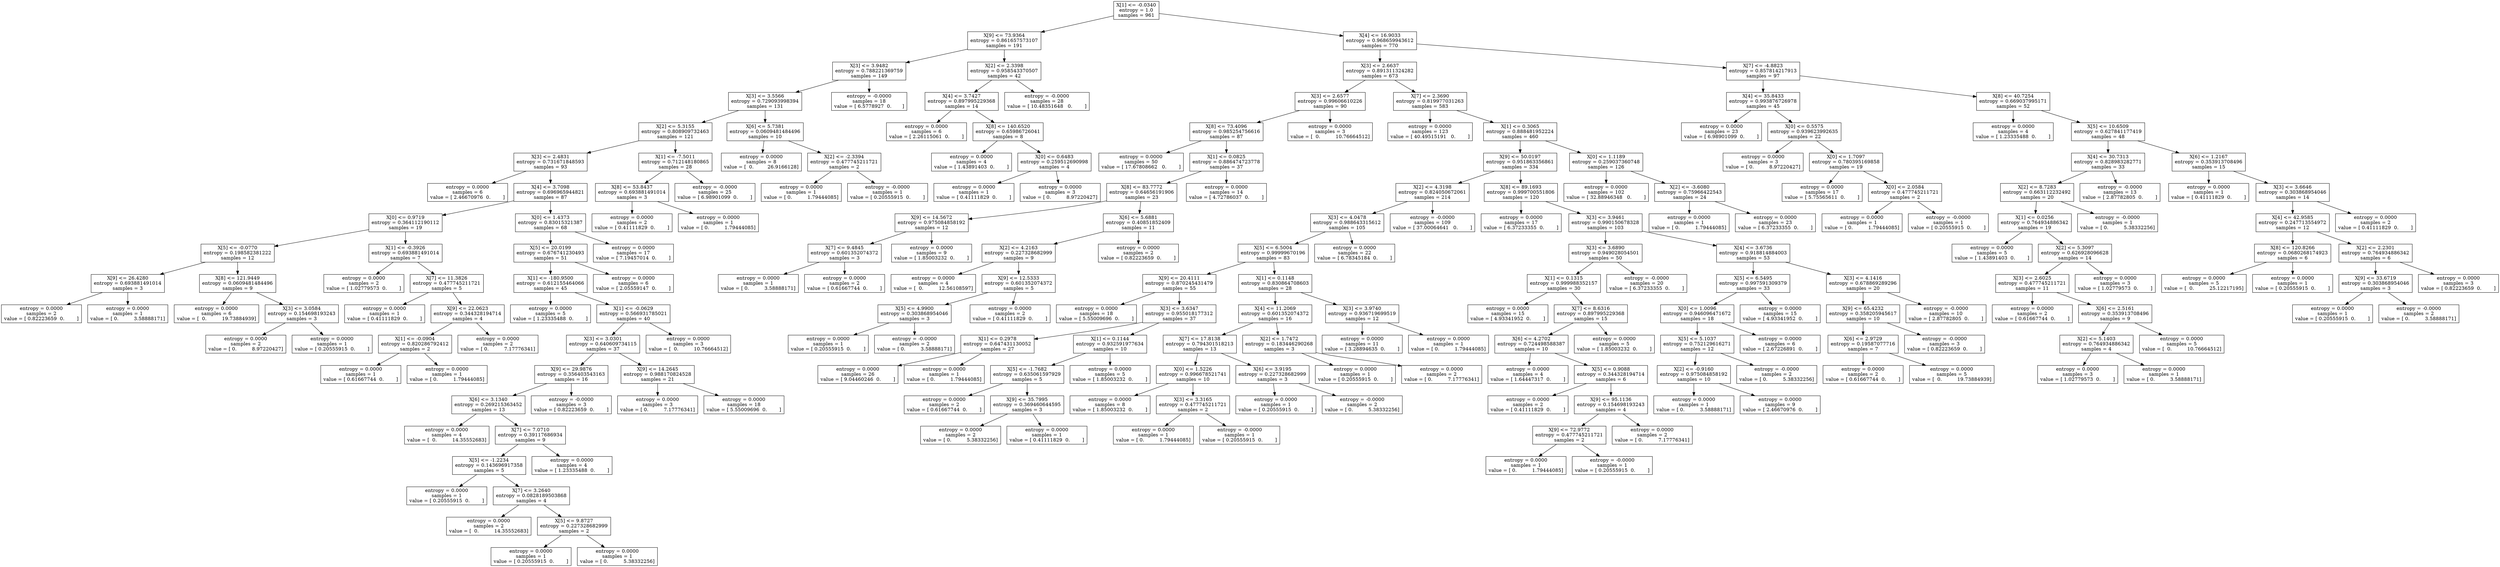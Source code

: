 digraph Tree {
0 [label="X[1] <= -0.0340\nentropy = 1.0\nsamples = 961", shape="box"] ;
1 [label="X[9] <= 73.9364\nentropy = 0.861657573107\nsamples = 191", shape="box"] ;
0 -> 1 ;
2 [label="X[3] <= 3.9482\nentropy = 0.788221369759\nsamples = 149", shape="box"] ;
1 -> 2 ;
3 [label="X[3] <= 3.5566\nentropy = 0.729093998394\nsamples = 131", shape="box"] ;
2 -> 3 ;
4 [label="X[2] <= 5.3155\nentropy = 0.808909732463\nsamples = 121", shape="box"] ;
3 -> 4 ;
5 [label="X[3] <= 2.4831\nentropy = 0.731671848593\nsamples = 93", shape="box"] ;
4 -> 5 ;
6 [label="entropy = 0.0000\nsamples = 6\nvalue = [ 2.46670976  0.        ]", shape="box"] ;
5 -> 6 ;
7 [label="X[4] <= 3.7098\nentropy = 0.696965944821\nsamples = 87", shape="box"] ;
5 -> 7 ;
8 [label="X[0] <= 0.9719\nentropy = 0.364112190112\nsamples = 19", shape="box"] ;
7 -> 8 ;
9 [label="X[5] <= -0.0770\nentropy = 0.198582381222\nsamples = 12", shape="box"] ;
8 -> 9 ;
10 [label="X[9] <= 26.4280\nentropy = 0.693881491014\nsamples = 3", shape="box"] ;
9 -> 10 ;
11 [label="entropy = 0.0000\nsamples = 2\nvalue = [ 0.82223659  0.        ]", shape="box"] ;
10 -> 11 ;
12 [label="entropy = 0.0000\nsamples = 1\nvalue = [ 0.          3.58888171]", shape="box"] ;
10 -> 12 ;
13 [label="X[8] <= 121.9449\nentropy = 0.0609481484496\nsamples = 9", shape="box"] ;
9 -> 13 ;
14 [label="entropy = 0.0000\nsamples = 6\nvalue = [  0.          19.73884939]", shape="box"] ;
13 -> 14 ;
15 [label="X[3] <= 3.0584\nentropy = 0.154698193243\nsamples = 3", shape="box"] ;
13 -> 15 ;
16 [label="entropy = 0.0000\nsamples = 2\nvalue = [ 0.          8.97220427]", shape="box"] ;
15 -> 16 ;
17 [label="entropy = 0.0000\nsamples = 1\nvalue = [ 0.20555915  0.        ]", shape="box"] ;
15 -> 17 ;
18 [label="X[1] <= -0.3926\nentropy = 0.693881491014\nsamples = 7", shape="box"] ;
8 -> 18 ;
19 [label="entropy = 0.0000\nsamples = 2\nvalue = [ 1.02779573  0.        ]", shape="box"] ;
18 -> 19 ;
20 [label="X[7] <= 11.3826\nentropy = 0.477745211721\nsamples = 5", shape="box"] ;
18 -> 20 ;
21 [label="entropy = 0.0000\nsamples = 1\nvalue = [ 0.41111829  0.        ]", shape="box"] ;
20 -> 21 ;
22 [label="X[9] <= 22.0623\nentropy = 0.344328194714\nsamples = 4", shape="box"] ;
20 -> 22 ;
23 [label="X[1] <= -0.0904\nentropy = 0.820286792412\nsamples = 2", shape="box"] ;
22 -> 23 ;
24 [label="entropy = 0.0000\nsamples = 1\nvalue = [ 0.61667744  0.        ]", shape="box"] ;
23 -> 24 ;
25 [label="entropy = 0.0000\nsamples = 1\nvalue = [ 0.          1.79444085]", shape="box"] ;
23 -> 25 ;
26 [label="entropy = 0.0000\nsamples = 2\nvalue = [ 0.          7.17776341]", shape="box"] ;
22 -> 26 ;
27 [label="X[0] <= 1.4373\nentropy = 0.83015321387\nsamples = 68", shape="box"] ;
7 -> 27 ;
28 [label="X[5] <= 20.0199\nentropy = 0.676741230493\nsamples = 51", shape="box"] ;
27 -> 28 ;
29 [label="X[1] <= -180.9500\nentropy = 0.612155464066\nsamples = 45", shape="box"] ;
28 -> 29 ;
30 [label="entropy = 0.0000\nsamples = 5\nvalue = [ 1.23335488  0.        ]", shape="box"] ;
29 -> 30 ;
31 [label="X[1] <= -0.0629\nentropy = 0.566931785021\nsamples = 40", shape="box"] ;
29 -> 31 ;
32 [label="X[3] <= 3.0301\nentropy = 0.640609734115\nsamples = 37", shape="box"] ;
31 -> 32 ;
33 [label="X[9] <= 29.9876\nentropy = 0.356403543163\nsamples = 16", shape="box"] ;
32 -> 33 ;
34 [label="X[6] <= 3.1340\nentropy = 0.269215363452\nsamples = 13", shape="box"] ;
33 -> 34 ;
35 [label="entropy = 0.0000\nsamples = 4\nvalue = [  0.          14.35552683]", shape="box"] ;
34 -> 35 ;
36 [label="X[7] <= 7.0710\nentropy = 0.39117686934\nsamples = 9", shape="box"] ;
34 -> 36 ;
37 [label="X[5] <= -1.2234\nentropy = 0.143696917358\nsamples = 5", shape="box"] ;
36 -> 37 ;
38 [label="entropy = 0.0000\nsamples = 1\nvalue = [ 0.20555915  0.        ]", shape="box"] ;
37 -> 38 ;
39 [label="X[7] <= 3.2640\nentropy = 0.0828189503868\nsamples = 4", shape="box"] ;
37 -> 39 ;
40 [label="entropy = 0.0000\nsamples = 2\nvalue = [  0.          14.35552683]", shape="box"] ;
39 -> 40 ;
41 [label="X[5] <= 9.8727\nentropy = 0.227328682999\nsamples = 2", shape="box"] ;
39 -> 41 ;
42 [label="entropy = 0.0000\nsamples = 1\nvalue = [ 0.20555915  0.        ]", shape="box"] ;
41 -> 42 ;
43 [label="entropy = 0.0000\nsamples = 1\nvalue = [ 0.          5.38332256]", shape="box"] ;
41 -> 43 ;
44 [label="entropy = 0.0000\nsamples = 4\nvalue = [ 1.23335488  0.        ]", shape="box"] ;
36 -> 44 ;
45 [label="entropy = -0.0000\nsamples = 3\nvalue = [ 0.82223659  0.        ]", shape="box"] ;
33 -> 45 ;
46 [label="X[9] <= 14.2645\nentropy = 0.988170824528\nsamples = 21", shape="box"] ;
32 -> 46 ;
47 [label="entropy = 0.0000\nsamples = 3\nvalue = [ 0.          7.17776341]", shape="box"] ;
46 -> 47 ;
48 [label="entropy = 0.0000\nsamples = 18\nvalue = [ 5.55009696  0.        ]", shape="box"] ;
46 -> 48 ;
49 [label="entropy = 0.0000\nsamples = 3\nvalue = [  0.          10.76664512]", shape="box"] ;
31 -> 49 ;
50 [label="entropy = 0.0000\nsamples = 6\nvalue = [ 2.05559147  0.        ]", shape="box"] ;
28 -> 50 ;
51 [label="entropy = 0.0000\nsamples = 17\nvalue = [ 7.19457014  0.        ]", shape="box"] ;
27 -> 51 ;
52 [label="X[1] <= -7.5011\nentropy = 0.712148180865\nsamples = 28", shape="box"] ;
4 -> 52 ;
53 [label="X[8] <= 53.8437\nentropy = 0.693881491014\nsamples = 3", shape="box"] ;
52 -> 53 ;
54 [label="entropy = 0.0000\nsamples = 2\nvalue = [ 0.41111829  0.        ]", shape="box"] ;
53 -> 54 ;
55 [label="entropy = 0.0000\nsamples = 1\nvalue = [ 0.          1.79444085]", shape="box"] ;
53 -> 55 ;
56 [label="entropy = -0.0000\nsamples = 25\nvalue = [ 6.98901099  0.        ]", shape="box"] ;
52 -> 56 ;
57 [label="X[6] <= 5.7381\nentropy = 0.0609481484496\nsamples = 10", shape="box"] ;
3 -> 57 ;
58 [label="entropy = 0.0000\nsamples = 8\nvalue = [  0.         26.9166128]", shape="box"] ;
57 -> 58 ;
59 [label="X[2] <= -2.3394\nentropy = 0.477745211721\nsamples = 2", shape="box"] ;
57 -> 59 ;
60 [label="entropy = 0.0000\nsamples = 1\nvalue = [ 0.          1.79444085]", shape="box"] ;
59 -> 60 ;
61 [label="entropy = -0.0000\nsamples = 1\nvalue = [ 0.20555915  0.        ]", shape="box"] ;
59 -> 61 ;
62 [label="entropy = -0.0000\nsamples = 18\nvalue = [ 6.5778927  0.       ]", shape="box"] ;
2 -> 62 ;
63 [label="X[2] <= 2.3398\nentropy = 0.958543370507\nsamples = 42", shape="box"] ;
1 -> 63 ;
64 [label="X[4] <= 3.7427\nentropy = 0.897995229368\nsamples = 14", shape="box"] ;
63 -> 64 ;
65 [label="entropy = 0.0000\nsamples = 6\nvalue = [ 2.26115061  0.        ]", shape="box"] ;
64 -> 65 ;
66 [label="X[8] <= 140.6520\nentropy = 0.65986726041\nsamples = 8", shape="box"] ;
64 -> 66 ;
67 [label="entropy = 0.0000\nsamples = 4\nvalue = [ 1.43891403  0.        ]", shape="box"] ;
66 -> 67 ;
68 [label="X[0] <= 0.6483\nentropy = 0.259512690998\nsamples = 4", shape="box"] ;
66 -> 68 ;
69 [label="entropy = 0.0000\nsamples = 1\nvalue = [ 0.41111829  0.        ]", shape="box"] ;
68 -> 69 ;
70 [label="entropy = 0.0000\nsamples = 3\nvalue = [ 0.          8.97220427]", shape="box"] ;
68 -> 70 ;
71 [label="entropy = -0.0000\nsamples = 28\nvalue = [ 10.48351648   0.        ]", shape="box"] ;
63 -> 71 ;
72 [label="X[4] <= 16.9033\nentropy = 0.968659943612\nsamples = 770", shape="box"] ;
0 -> 72 ;
73 [label="X[3] <= 2.6637\nentropy = 0.891311324282\nsamples = 673", shape="box"] ;
72 -> 73 ;
74 [label="X[3] <= 2.6577\nentropy = 0.99606610226\nsamples = 90", shape="box"] ;
73 -> 74 ;
75 [label="X[8] <= 73.4096\nentropy = 0.985254756616\nsamples = 87", shape="box"] ;
74 -> 75 ;
76 [label="entropy = 0.0000\nsamples = 50\nvalue = [ 17.67808662   0.        ]", shape="box"] ;
75 -> 76 ;
77 [label="X[1] <= 0.0825\nentropy = 0.886474723778\nsamples = 37", shape="box"] ;
75 -> 77 ;
78 [label="X[8] <= 83.7772\nentropy = 0.64656191906\nsamples = 23", shape="box"] ;
77 -> 78 ;
79 [label="X[9] <= 14.5672\nentropy = 0.975084858192\nsamples = 12", shape="box"] ;
78 -> 79 ;
80 [label="X[7] <= 9.4845\nentropy = 0.601352074372\nsamples = 3", shape="box"] ;
79 -> 80 ;
81 [label="entropy = 0.0000\nsamples = 1\nvalue = [ 0.          3.58888171]", shape="box"] ;
80 -> 81 ;
82 [label="entropy = 0.0000\nsamples = 2\nvalue = [ 0.61667744  0.        ]", shape="box"] ;
80 -> 82 ;
83 [label="entropy = 0.0000\nsamples = 9\nvalue = [ 1.85003232  0.        ]", shape="box"] ;
79 -> 83 ;
84 [label="X[6] <= 5.6881\nentropy = 0.40851852409\nsamples = 11", shape="box"] ;
78 -> 84 ;
85 [label="X[2] <= 4.2163\nentropy = 0.227328682999\nsamples = 9", shape="box"] ;
84 -> 85 ;
86 [label="entropy = 0.0000\nsamples = 4\nvalue = [  0.          12.56108597]", shape="box"] ;
85 -> 86 ;
87 [label="X[9] <= 12.5333\nentropy = 0.601352074372\nsamples = 5", shape="box"] ;
85 -> 87 ;
88 [label="X[5] <= 4.9900\nentropy = 0.303868954046\nsamples = 3", shape="box"] ;
87 -> 88 ;
89 [label="entropy = 0.0000\nsamples = 1\nvalue = [ 0.20555915  0.        ]", shape="box"] ;
88 -> 89 ;
90 [label="entropy = -0.0000\nsamples = 2\nvalue = [ 0.          3.58888171]", shape="box"] ;
88 -> 90 ;
91 [label="entropy = 0.0000\nsamples = 2\nvalue = [ 0.41111829  0.        ]", shape="box"] ;
87 -> 91 ;
92 [label="entropy = 0.0000\nsamples = 2\nvalue = [ 0.82223659  0.        ]", shape="box"] ;
84 -> 92 ;
93 [label="entropy = 0.0000\nsamples = 14\nvalue = [ 4.72786037  0.        ]", shape="box"] ;
77 -> 93 ;
94 [label="entropy = 0.0000\nsamples = 3\nvalue = [  0.          10.76664512]", shape="box"] ;
74 -> 94 ;
95 [label="X[7] <= 2.3690\nentropy = 0.819977031263\nsamples = 583", shape="box"] ;
73 -> 95 ;
96 [label="entropy = 0.0000\nsamples = 123\nvalue = [ 40.49515191   0.        ]", shape="box"] ;
95 -> 96 ;
97 [label="X[1] <= 0.3065\nentropy = 0.888481952224\nsamples = 460", shape="box"] ;
95 -> 97 ;
98 [label="X[9] <= 50.0197\nentropy = 0.951863356861\nsamples = 334", shape="box"] ;
97 -> 98 ;
99 [label="X[2] <= 4.3198\nentropy = 0.824050672061\nsamples = 214", shape="box"] ;
98 -> 99 ;
100 [label="X[3] <= 4.0478\nentropy = 0.988643315612\nsamples = 105", shape="box"] ;
99 -> 100 ;
101 [label="X[5] <= 6.5004\nentropy = 0.99999670196\nsamples = 83", shape="box"] ;
100 -> 101 ;
102 [label="X[9] <= 20.4111\nentropy = 0.870245431479\nsamples = 55", shape="box"] ;
101 -> 102 ;
103 [label="entropy = 0.0000\nsamples = 18\nvalue = [ 5.55009696  0.        ]", shape="box"] ;
102 -> 103 ;
104 [label="X[3] <= 3.6347\nentropy = 0.955018177312\nsamples = 37", shape="box"] ;
102 -> 104 ;
105 [label="X[1] <= 0.2978\nentropy = 0.647431130052\nsamples = 27", shape="box"] ;
104 -> 105 ;
106 [label="entropy = 0.0000\nsamples = 26\nvalue = [ 9.04460246  0.        ]", shape="box"] ;
105 -> 106 ;
107 [label="entropy = 0.0000\nsamples = 1\nvalue = [ 0.          1.79444085]", shape="box"] ;
105 -> 107 ;
108 [label="X[1] <= 0.1144\nentropy = 0.932591977634\nsamples = 10", shape="box"] ;
104 -> 108 ;
109 [label="X[5] <= -1.7682\nentropy = 0.635061597929\nsamples = 5", shape="box"] ;
108 -> 109 ;
110 [label="entropy = 0.0000\nsamples = 2\nvalue = [ 0.61667744  0.        ]", shape="box"] ;
109 -> 110 ;
111 [label="X[9] <= 35.7995\nentropy = 0.369460644595\nsamples = 3", shape="box"] ;
109 -> 111 ;
112 [label="entropy = 0.0000\nsamples = 2\nvalue = [ 0.          5.38332256]", shape="box"] ;
111 -> 112 ;
113 [label="entropy = 0.0000\nsamples = 1\nvalue = [ 0.41111829  0.        ]", shape="box"] ;
111 -> 113 ;
114 [label="entropy = 0.0000\nsamples = 5\nvalue = [ 1.85003232  0.        ]", shape="box"] ;
108 -> 114 ;
115 [label="X[1] <= 0.1148\nentropy = 0.830864708603\nsamples = 28", shape="box"] ;
101 -> 115 ;
116 [label="X[4] <= 11.2069\nentropy = 0.601352074372\nsamples = 16", shape="box"] ;
115 -> 116 ;
117 [label="X[7] <= 17.8138\nentropy = 0.794301518213\nsamples = 13", shape="box"] ;
116 -> 117 ;
118 [label="X[0] <= 1.5226\nentropy = 0.996678521741\nsamples = 10", shape="box"] ;
117 -> 118 ;
119 [label="entropy = 0.0000\nsamples = 8\nvalue = [ 1.85003232  0.        ]", shape="box"] ;
118 -> 119 ;
120 [label="X[3] <= 3.3165\nentropy = 0.477745211721\nsamples = 2", shape="box"] ;
118 -> 120 ;
121 [label="entropy = 0.0000\nsamples = 1\nvalue = [ 0.          1.79444085]", shape="box"] ;
120 -> 121 ;
122 [label="entropy = -0.0000\nsamples = 1\nvalue = [ 0.20555915  0.        ]", shape="box"] ;
120 -> 122 ;
123 [label="X[6] <= 3.9195\nentropy = 0.227328682999\nsamples = 3", shape="box"] ;
117 -> 123 ;
124 [label="entropy = 0.0000\nsamples = 1\nvalue = [ 0.20555915  0.        ]", shape="box"] ;
123 -> 124 ;
125 [label="entropy = -0.0000\nsamples = 2\nvalue = [ 0.          5.38332256]", shape="box"] ;
123 -> 125 ;
126 [label="X[2] <= 1.7472\nentropy = 0.183446290268\nsamples = 3", shape="box"] ;
116 -> 126 ;
127 [label="entropy = 0.0000\nsamples = 1\nvalue = [ 0.20555915  0.        ]", shape="box"] ;
126 -> 127 ;
128 [label="entropy = 0.0000\nsamples = 2\nvalue = [ 0.          7.17776341]", shape="box"] ;
126 -> 128 ;
129 [label="X[3] <= 3.9740\nentropy = 0.936719699519\nsamples = 12", shape="box"] ;
115 -> 129 ;
130 [label="entropy = 0.0000\nsamples = 11\nvalue = [ 3.28894635  0.        ]", shape="box"] ;
129 -> 130 ;
131 [label="entropy = 0.0000\nsamples = 1\nvalue = [ 0.          1.79444085]", shape="box"] ;
129 -> 131 ;
132 [label="entropy = 0.0000\nsamples = 22\nvalue = [ 6.78345184  0.        ]", shape="box"] ;
100 -> 132 ;
133 [label="entropy = -0.0000\nsamples = 109\nvalue = [ 37.00064641   0.        ]", shape="box"] ;
99 -> 133 ;
134 [label="X[8] <= 89.1693\nentropy = 0.999700551806\nsamples = 120", shape="box"] ;
98 -> 134 ;
135 [label="entropy = 0.0000\nsamples = 17\nvalue = [ 6.37233355  0.        ]", shape="box"] ;
134 -> 135 ;
136 [label="X[3] <= 3.9461\nentropy = 0.990150678328\nsamples = 103", shape="box"] ;
134 -> 136 ;
137 [label="X[3] <= 3.6890\nentropy = 0.949028054501\nsamples = 50", shape="box"] ;
136 -> 137 ;
138 [label="X[1] <= 0.1315\nentropy = 0.999988352157\nsamples = 30", shape="box"] ;
137 -> 138 ;
139 [label="entropy = 0.0000\nsamples = 15\nvalue = [ 4.93341952  0.        ]", shape="box"] ;
138 -> 139 ;
140 [label="X[7] <= 8.6316\nentropy = 0.897995229368\nsamples = 15", shape="box"] ;
138 -> 140 ;
141 [label="X[6] <= 4.2702\nentropy = 0.724498588387\nsamples = 10", shape="box"] ;
140 -> 141 ;
142 [label="entropy = 0.0000\nsamples = 4\nvalue = [ 1.64447317  0.        ]", shape="box"] ;
141 -> 142 ;
143 [label="X[5] <= 0.9088\nentropy = 0.344328194714\nsamples = 6", shape="box"] ;
141 -> 143 ;
144 [label="entropy = 0.0000\nsamples = 2\nvalue = [ 0.41111829  0.        ]", shape="box"] ;
143 -> 144 ;
145 [label="X[9] <= 95.1136\nentropy = 0.154698193243\nsamples = 4", shape="box"] ;
143 -> 145 ;
146 [label="X[9] <= 72.9772\nentropy = 0.477745211721\nsamples = 2", shape="box"] ;
145 -> 146 ;
147 [label="entropy = 0.0000\nsamples = 1\nvalue = [ 0.          1.79444085]", shape="box"] ;
146 -> 147 ;
148 [label="entropy = -0.0000\nsamples = 1\nvalue = [ 0.20555915  0.        ]", shape="box"] ;
146 -> 148 ;
149 [label="entropy = 0.0000\nsamples = 2\nvalue = [ 0.          7.17776341]", shape="box"] ;
145 -> 149 ;
150 [label="entropy = 0.0000\nsamples = 5\nvalue = [ 1.85003232  0.        ]", shape="box"] ;
140 -> 150 ;
151 [label="entropy = -0.0000\nsamples = 20\nvalue = [ 6.37233355  0.        ]", shape="box"] ;
137 -> 151 ;
152 [label="X[4] <= 3.6736\nentropy = 0.918814884003\nsamples = 53", shape="box"] ;
136 -> 152 ;
153 [label="X[5] <= 6.5495\nentropy = 0.997591309379\nsamples = 33", shape="box"] ;
152 -> 153 ;
154 [label="X[0] <= 1.0096\nentropy = 0.946096471672\nsamples = 18", shape="box"] ;
153 -> 154 ;
155 [label="X[5] <= 5.1037\nentropy = 0.752129616271\nsamples = 12", shape="box"] ;
154 -> 155 ;
156 [label="X[2] <= -0.9160\nentropy = 0.975084858192\nsamples = 10", shape="box"] ;
155 -> 156 ;
157 [label="entropy = 0.0000\nsamples = 1\nvalue = [ 0.          3.58888171]", shape="box"] ;
156 -> 157 ;
158 [label="entropy = 0.0000\nsamples = 9\nvalue = [ 2.46670976  0.        ]", shape="box"] ;
156 -> 158 ;
159 [label="entropy = -0.0000\nsamples = 2\nvalue = [ 0.          5.38332256]", shape="box"] ;
155 -> 159 ;
160 [label="entropy = 0.0000\nsamples = 6\nvalue = [ 2.67226891  0.        ]", shape="box"] ;
154 -> 160 ;
161 [label="entropy = 0.0000\nsamples = 15\nvalue = [ 4.93341952  0.        ]", shape="box"] ;
153 -> 161 ;
162 [label="X[3] <= 4.1416\nentropy = 0.678869289296\nsamples = 20", shape="box"] ;
152 -> 162 ;
163 [label="X[9] <= 65.4232\nentropy = 0.358205945617\nsamples = 10", shape="box"] ;
162 -> 163 ;
164 [label="X[6] <= 2.9729\nentropy = 0.19587077716\nsamples = 7", shape="box"] ;
163 -> 164 ;
165 [label="entropy = 0.0000\nsamples = 2\nvalue = [ 0.61667744  0.        ]", shape="box"] ;
164 -> 165 ;
166 [label="entropy = 0.0000\nsamples = 5\nvalue = [  0.          19.73884939]", shape="box"] ;
164 -> 166 ;
167 [label="entropy = -0.0000\nsamples = 3\nvalue = [ 0.82223659  0.        ]", shape="box"] ;
163 -> 167 ;
168 [label="entropy = -0.0000\nsamples = 10\nvalue = [ 2.87782805  0.        ]", shape="box"] ;
162 -> 168 ;
169 [label="X[0] <= 1.1189\nentropy = 0.259037360748\nsamples = 126", shape="box"] ;
97 -> 169 ;
170 [label="entropy = 0.0000\nsamples = 102\nvalue = [ 32.88946348   0.        ]", shape="box"] ;
169 -> 170 ;
171 [label="X[2] <= -3.6080\nentropy = 0.75966422543\nsamples = 24", shape="box"] ;
169 -> 171 ;
172 [label="entropy = 0.0000\nsamples = 1\nvalue = [ 0.          1.79444085]", shape="box"] ;
171 -> 172 ;
173 [label="entropy = 0.0000\nsamples = 23\nvalue = [ 6.37233355  0.        ]", shape="box"] ;
171 -> 173 ;
174 [label="X[7] <= -4.8823\nentropy = 0.857814217913\nsamples = 97", shape="box"] ;
72 -> 174 ;
175 [label="X[4] <= 35.8433\nentropy = 0.993876726978\nsamples = 45", shape="box"] ;
174 -> 175 ;
176 [label="entropy = 0.0000\nsamples = 23\nvalue = [ 6.98901099  0.        ]", shape="box"] ;
175 -> 176 ;
177 [label="X[0] <= 0.5575\nentropy = 0.939623992635\nsamples = 22", shape="box"] ;
175 -> 177 ;
178 [label="entropy = 0.0000\nsamples = 3\nvalue = [ 0.          8.97220427]", shape="box"] ;
177 -> 178 ;
179 [label="X[0] <= 1.7097\nentropy = 0.780395169858\nsamples = 19", shape="box"] ;
177 -> 179 ;
180 [label="entropy = 0.0000\nsamples = 17\nvalue = [ 5.75565611  0.        ]", shape="box"] ;
179 -> 180 ;
181 [label="X[0] <= 2.0584\nentropy = 0.477745211721\nsamples = 2", shape="box"] ;
179 -> 181 ;
182 [label="entropy = 0.0000\nsamples = 1\nvalue = [ 0.          1.79444085]", shape="box"] ;
181 -> 182 ;
183 [label="entropy = -0.0000\nsamples = 1\nvalue = [ 0.20555915  0.        ]", shape="box"] ;
181 -> 183 ;
184 [label="X[8] <= 40.7254\nentropy = 0.669037995171\nsamples = 52", shape="box"] ;
174 -> 184 ;
185 [label="entropy = 0.0000\nsamples = 4\nvalue = [ 1.23335488  0.        ]", shape="box"] ;
184 -> 185 ;
186 [label="X[5] <= 10.6509\nentropy = 0.627841177419\nsamples = 48", shape="box"] ;
184 -> 186 ;
187 [label="X[4] <= 30.7313\nentropy = 0.828983282771\nsamples = 33", shape="box"] ;
186 -> 187 ;
188 [label="X[2] <= 8.7283\nentropy = 0.663112232492\nsamples = 20", shape="box"] ;
187 -> 188 ;
189 [label="X[1] <= 0.0256\nentropy = 0.764934886342\nsamples = 19", shape="box"] ;
188 -> 189 ;
190 [label="entropy = 0.0000\nsamples = 5\nvalue = [ 1.43891403  0.        ]", shape="box"] ;
189 -> 190 ;
191 [label="X[2] <= 5.3097\nentropy = 0.626928096628\nsamples = 14", shape="box"] ;
189 -> 191 ;
192 [label="X[3] <= 2.6025\nentropy = 0.477745211721\nsamples = 11", shape="box"] ;
191 -> 192 ;
193 [label="entropy = 0.0000\nsamples = 2\nvalue = [ 0.61667744  0.        ]", shape="box"] ;
192 -> 193 ;
194 [label="X[6] <= 2.5161\nentropy = 0.353913708496\nsamples = 9", shape="box"] ;
192 -> 194 ;
195 [label="X[2] <= 5.1403\nentropy = 0.764934886342\nsamples = 4", shape="box"] ;
194 -> 195 ;
196 [label="entropy = 0.0000\nsamples = 3\nvalue = [ 1.02779573  0.        ]", shape="box"] ;
195 -> 196 ;
197 [label="entropy = 0.0000\nsamples = 1\nvalue = [ 0.          3.58888171]", shape="box"] ;
195 -> 197 ;
198 [label="entropy = 0.0000\nsamples = 5\nvalue = [  0.          10.76664512]", shape="box"] ;
194 -> 198 ;
199 [label="entropy = 0.0000\nsamples = 3\nvalue = [ 1.02779573  0.        ]", shape="box"] ;
191 -> 199 ;
200 [label="entropy = -0.0000\nsamples = 1\nvalue = [ 0.          5.38332256]", shape="box"] ;
188 -> 200 ;
201 [label="entropy = -0.0000\nsamples = 13\nvalue = [ 2.87782805  0.        ]", shape="box"] ;
187 -> 201 ;
202 [label="X[6] <= 1.2167\nentropy = 0.353913708496\nsamples = 15", shape="box"] ;
186 -> 202 ;
203 [label="entropy = 0.0000\nsamples = 1\nvalue = [ 0.41111829  0.        ]", shape="box"] ;
202 -> 203 ;
204 [label="X[3] <= 3.6646\nentropy = 0.303868954046\nsamples = 14", shape="box"] ;
202 -> 204 ;
205 [label="X[4] <= 42.9585\nentropy = 0.247713554972\nsamples = 12", shape="box"] ;
204 -> 205 ;
206 [label="X[8] <= 120.8266\nentropy = 0.0680268174923\nsamples = 6", shape="box"] ;
205 -> 206 ;
207 [label="entropy = 0.0000\nsamples = 5\nvalue = [  0.          25.12217195]", shape="box"] ;
206 -> 207 ;
208 [label="entropy = 0.0000\nsamples = 1\nvalue = [ 0.20555915  0.        ]", shape="box"] ;
206 -> 208 ;
209 [label="X[2] <= 2.2301\nentropy = 0.764934886342\nsamples = 6", shape="box"] ;
205 -> 209 ;
210 [label="X[9] <= 33.6719\nentropy = 0.303868954046\nsamples = 3", shape="box"] ;
209 -> 210 ;
211 [label="entropy = 0.0000\nsamples = 1\nvalue = [ 0.20555915  0.        ]", shape="box"] ;
210 -> 211 ;
212 [label="entropy = -0.0000\nsamples = 2\nvalue = [ 0.          3.58888171]", shape="box"] ;
210 -> 212 ;
213 [label="entropy = 0.0000\nsamples = 3\nvalue = [ 0.82223659  0.        ]", shape="box"] ;
209 -> 213 ;
214 [label="entropy = 0.0000\nsamples = 2\nvalue = [ 0.41111829  0.        ]", shape="box"] ;
204 -> 214 ;
}